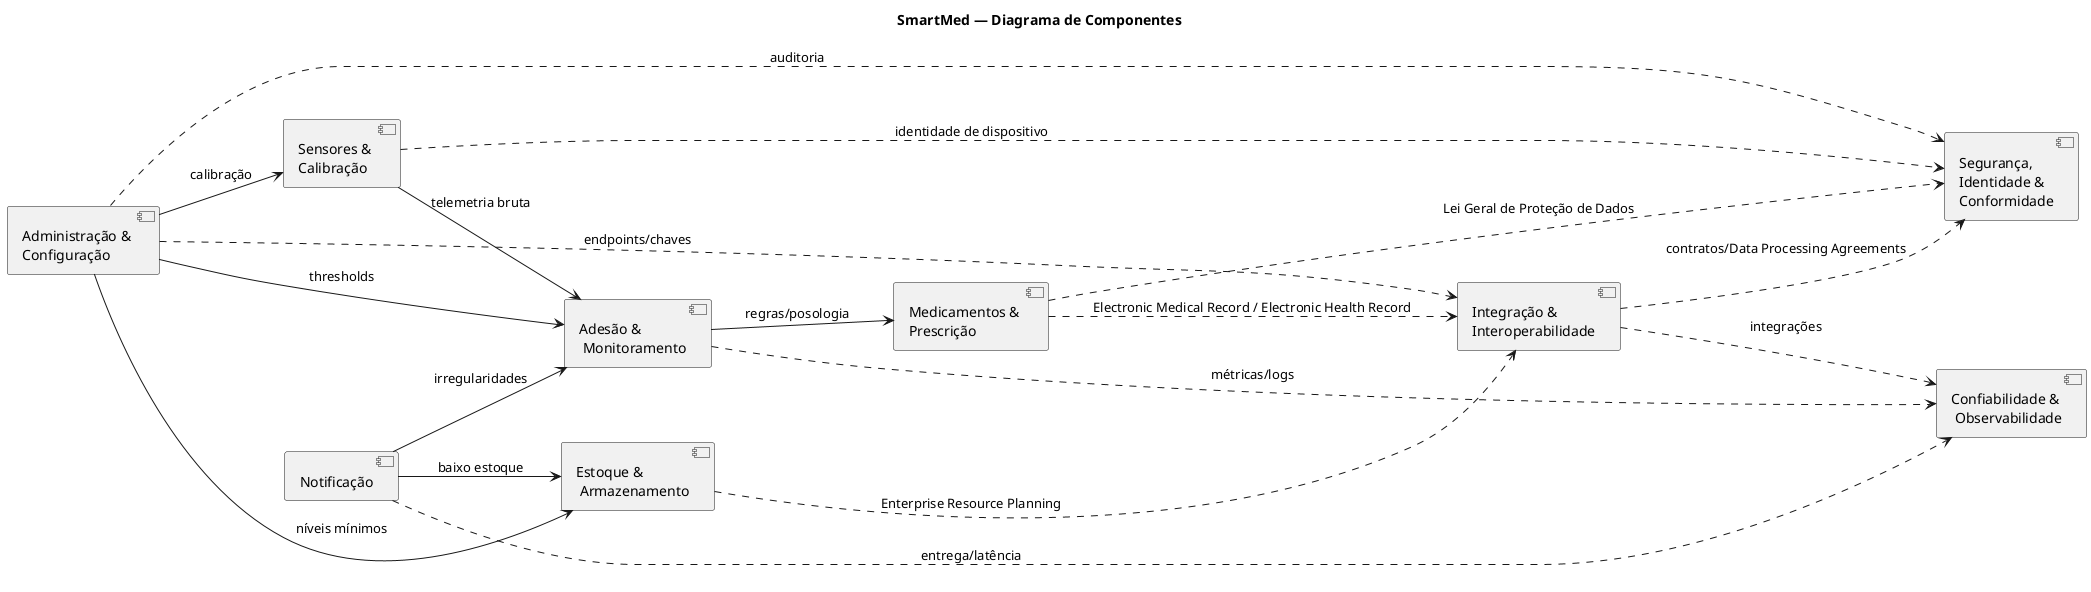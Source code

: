 @startuml componentes2-smartmed
title SmartMed — Diagrama de Componentes

left to right direction
'skinparam linetype ortho

' =========================
' Componentes
' =========================
component "Notificação"                                   as C_Notificacao
component "Adesão &\n Monitoramento"                       as C_AdesaoMonitoramento
component "Medicamentos & \nPrescrição"                    as C_MedicamentosPrescricao
component "Estoque &\n Armazenamento"                      as C_EstoqueArmazenamento
component "Administração & \nConfiguração"                 as C_AdminConfiguracao
component "Sensores & \nCalibração"                        as C_SensoresCalibracao
component "Segurança, \nIdentidade & \nConformidade"         as C_SegurancaIdentidadeConformidade
component "Integração & \nInteroperabilidade"              as C_IntegracaoInteroperabilidade
component "Confiabilidade &\n Observabilidade" as C_ConfiabilidadeObservabilidade

' =========================
' Relações (mantendo semântica; condensadas)
' =========================

' 1) Fluxos funcionais principais (colaboração → linha cheia)
C_SensoresCalibracao        --> C_AdesaoMonitoramento           : telemetria bruta
C_AdesaoMonitoramento       --> C_MedicamentosPrescricao        : regras/posologia
C_Notificacao               --> C_AdesaoMonitoramento           : irregularidades
C_Notificacao               --> C_EstoqueArmazenamento          : baixo estoque

' 2) Administração/Configuração (negócio → linha cheia)
C_AdminConfiguracao         --> C_AdesaoMonitoramento           : thresholds
C_AdminConfiguracao         --> C_EstoqueArmazenamento          : níveis mínimos
C_AdminConfiguracao         --> C_SensoresCalibracao            : calibração

' 3) Integrações externas (dependência → seta tracejada)
C_MedicamentosPrescricao    ..> C_IntegracaoInteroperabilidade  : Electronic Medical Record / Electronic Health Record
C_EstoqueArmazenamento      ..> C_IntegracaoInteroperabilidade  : Enterprise Resource Planning
C_AdminConfiguracao         ..> C_IntegracaoInteroperabilidade  : endpoints/chaves

' 4) Cross-cutting: Segurança/Identidade/LGPD (dependência → seta tracejada)
C_MedicamentosPrescricao    ..> C_SegurancaIdentidadeConformidade : Lei Geral de Proteção de Dados
C_SensoresCalibracao        ..> C_SegurancaIdentidadeConformidade : identidade de dispositivo
C_IntegracaoInteroperabilidade ..> C_SegurancaIdentidadeConformidade : contratos/Data Processing Agreements
C_AdminConfiguracao         ..> C_SegurancaIdentidadeConformidade : auditoria

' 5) Operações/Observabilidade (dependência → seta tracejada)
C_AdesaoMonitoramento       ..> C_ConfiabilidadeObservabilidade : métricas/logs
C_Notificacao               ..> C_ConfiabilidadeObservabilidade : entrega/latência
C_IntegracaoInteroperabilidade ..> C_ConfiabilidadeObservabilidade : integrações

@enduml
